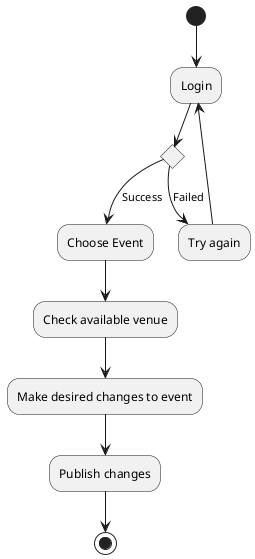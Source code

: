 @startuml

(*)  --> "Login"
If "" then
--> [Failed] "Try again"
--> "Login"
else
--> [Success]"Choose Event"
Endif
--> "Check available venue"
--> "Make desired changes to event"
--> "Publish changes"
-->(*)

@enduml